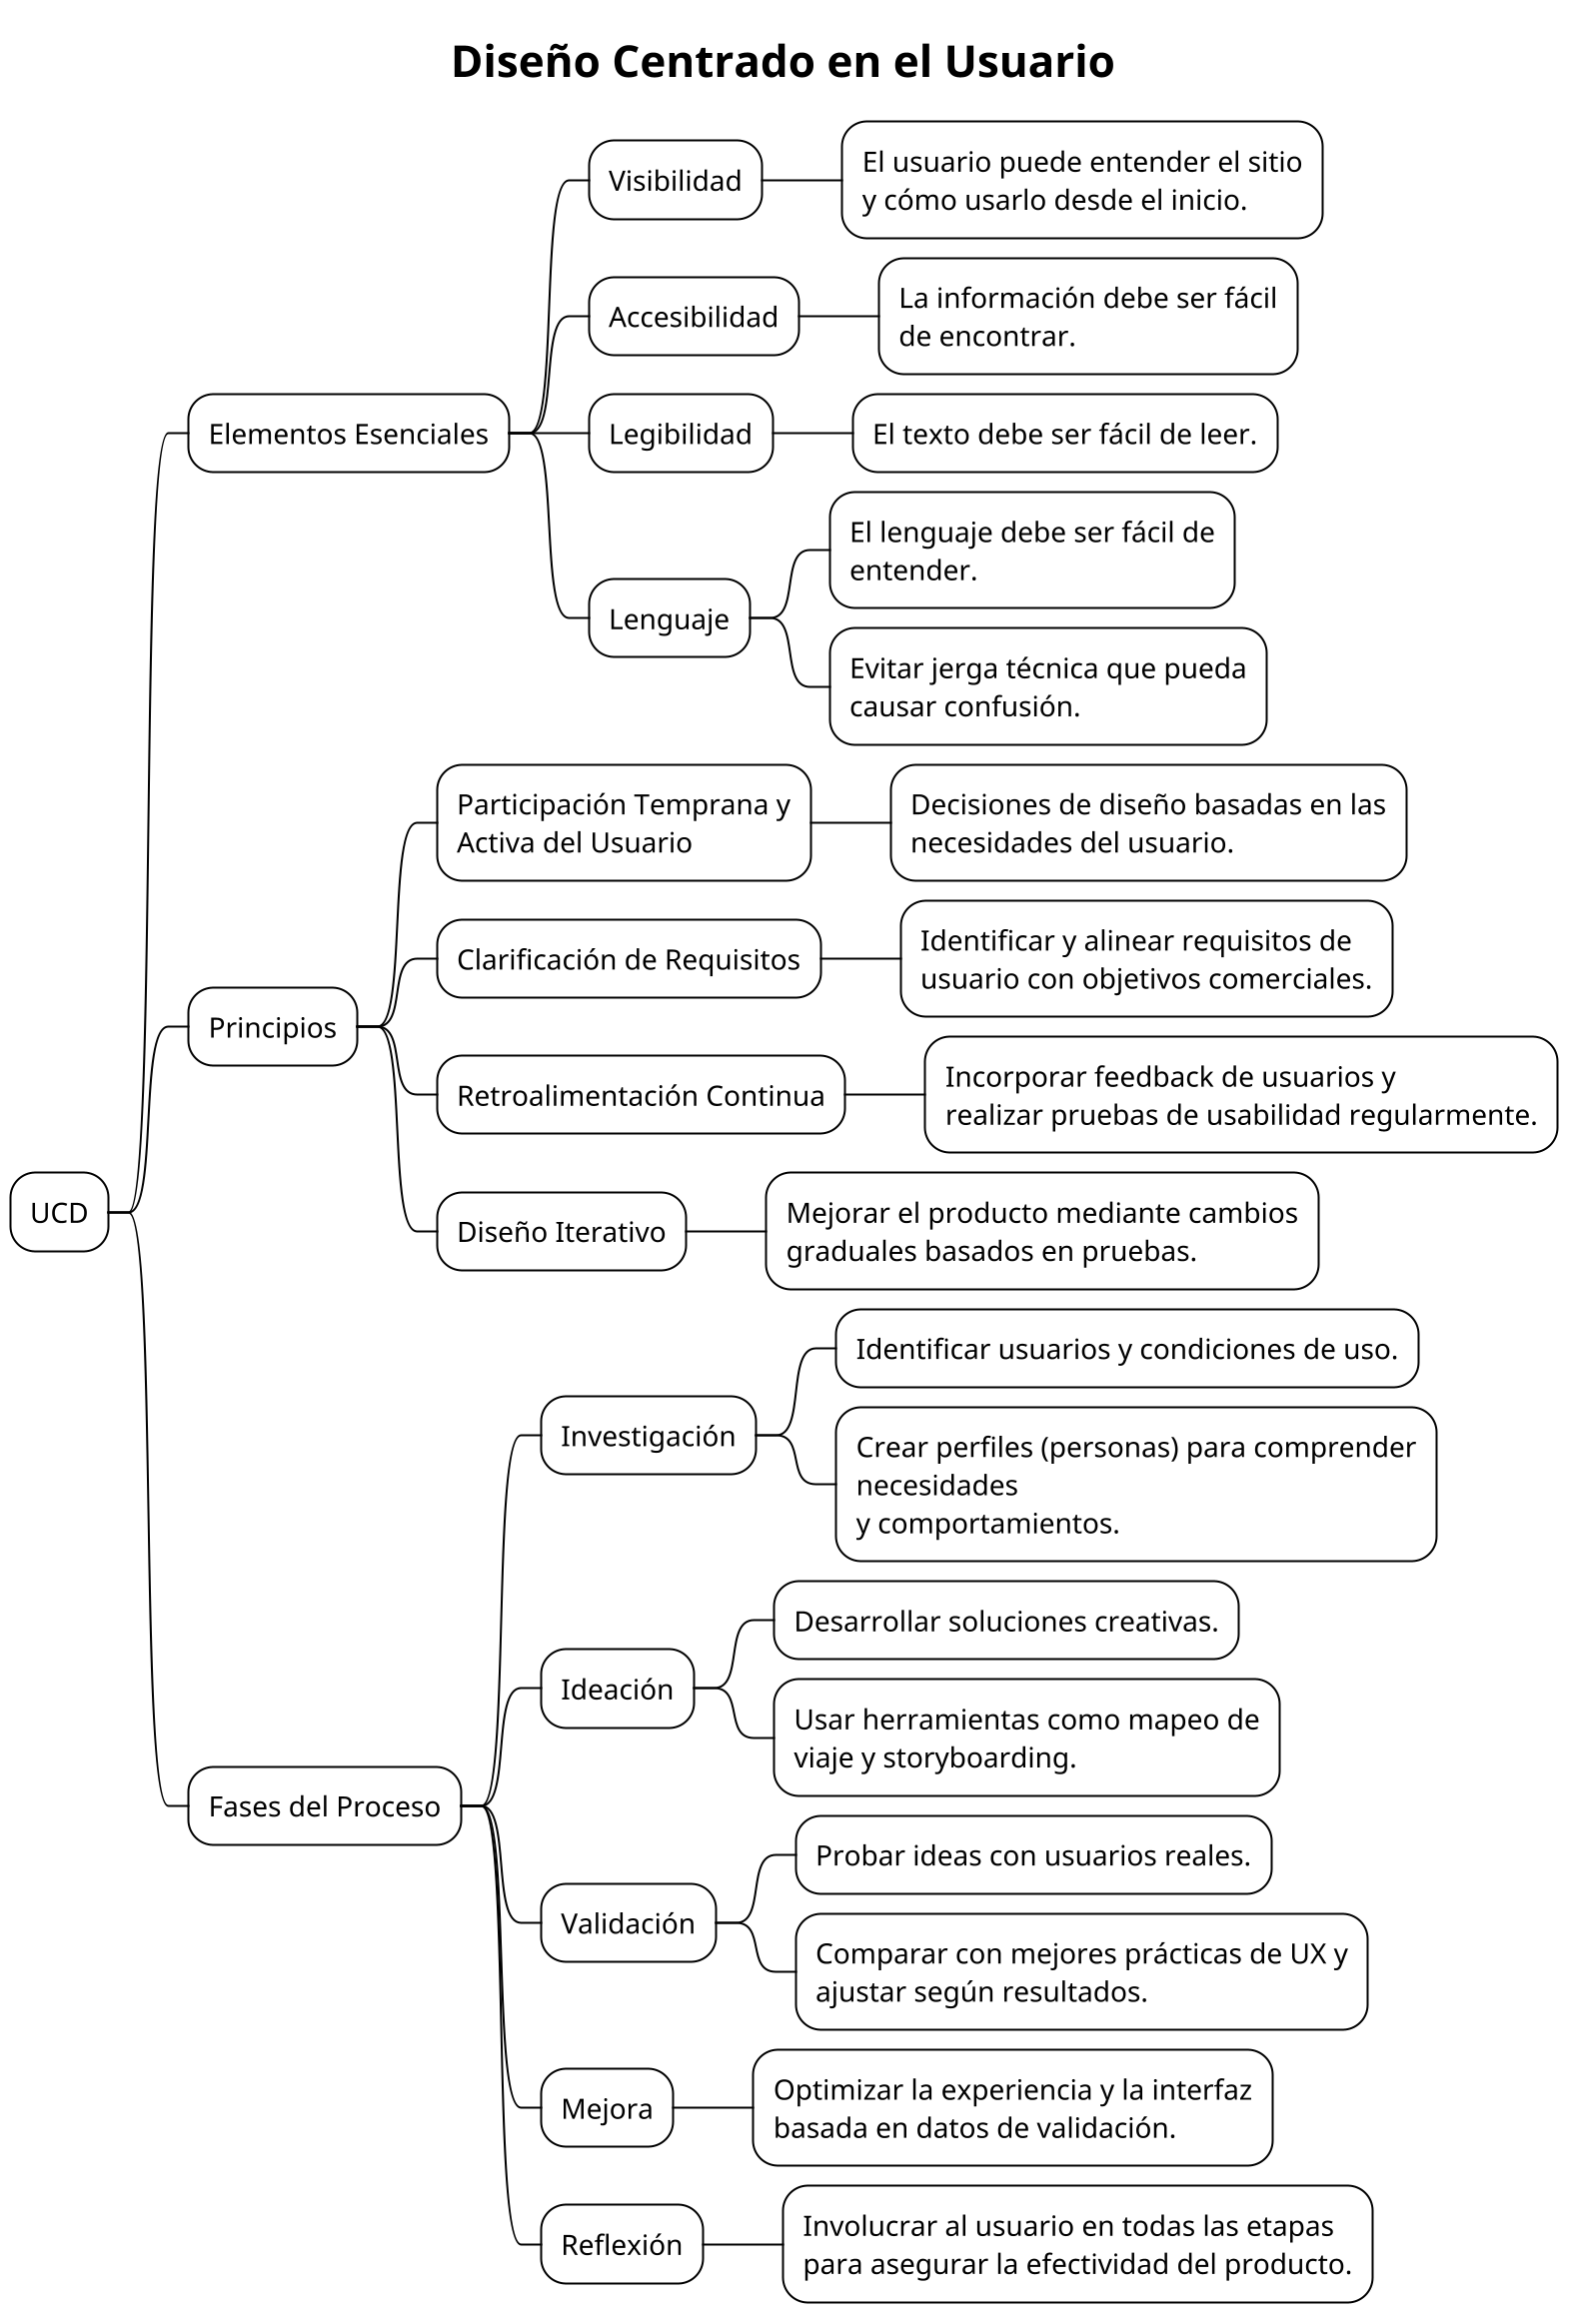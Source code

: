 
@startmindmap
title Diseño Centrado en el Usuario 
scale 2.0

!theme plain

* UCD
** Elementos Esenciales
*** Visibilidad
**** El usuario puede entender el sitio\ny cómo usarlo desde el inicio.
*** Accesibilidad
**** La información debe ser fácil\nde encontrar.
*** Legibilidad
**** El texto debe ser fácil de leer.
*** Lenguaje
**** El lenguaje debe ser fácil de\nentender.
**** Evitar jerga técnica que pueda\ncausar confusión.
** Principios
*** Participación Temprana y\nActiva del Usuario
**** Decisiones de diseño basadas en las\nnecesidades del usuario.
*** Clarificación de Requisitos
**** Identificar y alinear requisitos de\nusuario con objetivos comerciales.
*** Retroalimentación Continua
**** Incorporar feedback de usuarios y\nrealizar pruebas de usabilidad regularmente.
*** Diseño Iterativo
**** Mejorar el producto mediante cambios\ngraduales basados en pruebas.
** Fases del Proceso
*** Investigación
**** Identificar usuarios y condiciones de uso.
**** Crear perfiles (personas) para comprender necesidades\ny comportamientos.
*** Ideación
**** Desarrollar soluciones creativas.
**** Usar herramientas como mapeo de\nviaje y storyboarding.
*** Validación
**** Probar ideas con usuarios reales.
**** Comparar con mejores prácticas de UX y\najustar según resultados.
*** Mejora
**** Optimizar la experiencia y la interfaz\nbasada en datos de validación.
*** Reflexión
**** Involucrar al usuario en todas las etapas\npara asegurar la efectividad del producto.
@endmindmap